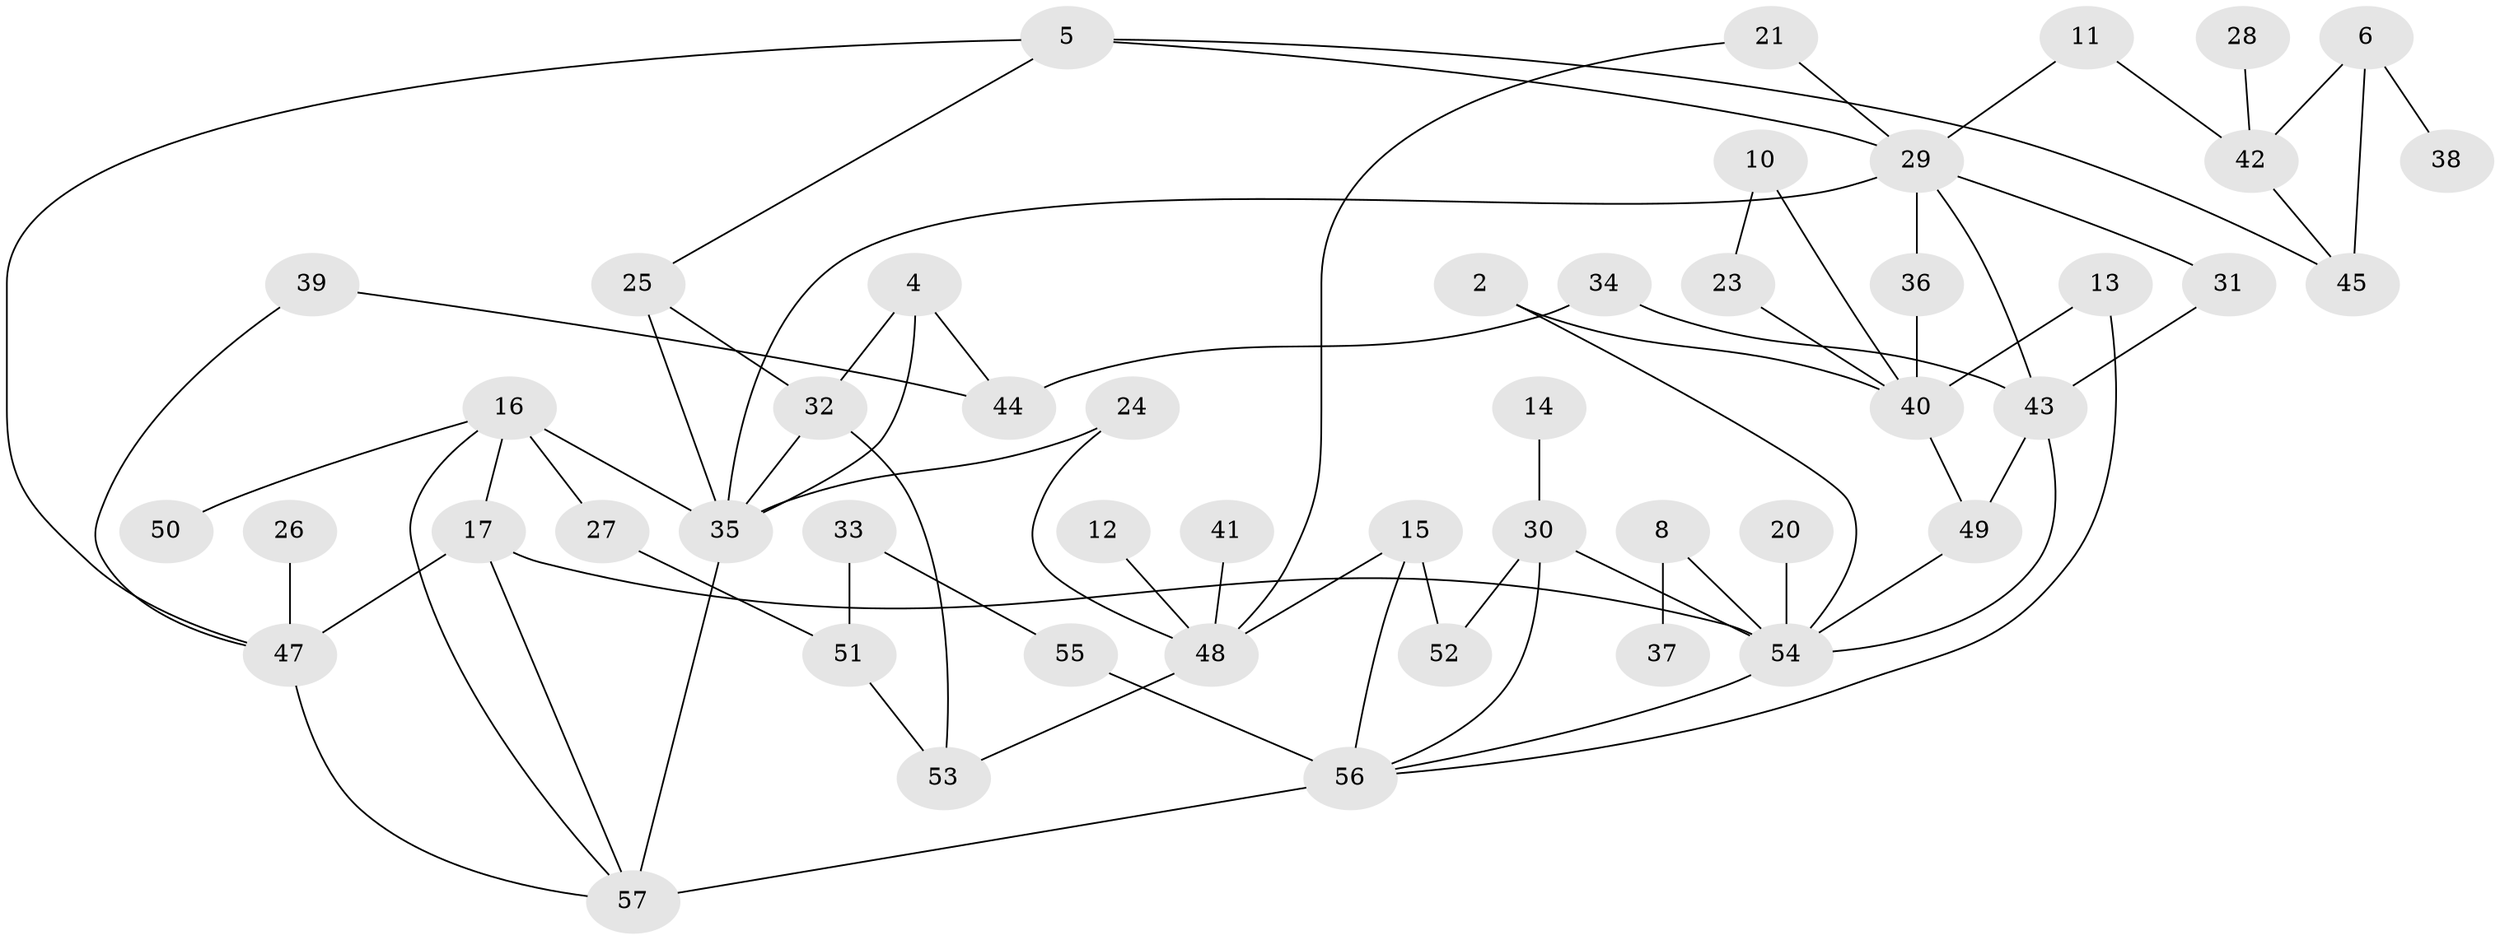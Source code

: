 // original degree distribution, {2: 0.2937062937062937, 3: 0.2867132867132867, 4: 0.0979020979020979, 0: 0.055944055944055944, 6: 0.02097902097902098, 1: 0.21678321678321677, 5: 0.027972027972027972}
// Generated by graph-tools (version 1.1) at 2025/35/03/04/25 23:35:46]
// undirected, 49 vertices, 74 edges
graph export_dot {
  node [color=gray90,style=filled];
  2;
  4;
  5;
  6;
  8;
  10;
  11;
  12;
  13;
  14;
  15;
  16;
  17;
  20;
  21;
  23;
  24;
  25;
  26;
  27;
  28;
  29;
  30;
  31;
  32;
  33;
  34;
  35;
  36;
  37;
  38;
  39;
  40;
  41;
  42;
  43;
  44;
  45;
  47;
  48;
  49;
  50;
  51;
  52;
  53;
  54;
  55;
  56;
  57;
  2 -- 40 [weight=1.0];
  2 -- 54 [weight=1.0];
  4 -- 32 [weight=1.0];
  4 -- 35 [weight=1.0];
  4 -- 44 [weight=1.0];
  5 -- 25 [weight=1.0];
  5 -- 29 [weight=1.0];
  5 -- 45 [weight=1.0];
  5 -- 47 [weight=1.0];
  6 -- 38 [weight=1.0];
  6 -- 42 [weight=1.0];
  6 -- 45 [weight=1.0];
  8 -- 37 [weight=1.0];
  8 -- 54 [weight=1.0];
  10 -- 23 [weight=1.0];
  10 -- 40 [weight=1.0];
  11 -- 29 [weight=1.0];
  11 -- 42 [weight=1.0];
  12 -- 48 [weight=1.0];
  13 -- 40 [weight=1.0];
  13 -- 56 [weight=1.0];
  14 -- 30 [weight=1.0];
  15 -- 48 [weight=1.0];
  15 -- 52 [weight=1.0];
  15 -- 56 [weight=1.0];
  16 -- 17 [weight=1.0];
  16 -- 27 [weight=1.0];
  16 -- 35 [weight=2.0];
  16 -- 50 [weight=1.0];
  16 -- 57 [weight=1.0];
  17 -- 47 [weight=2.0];
  17 -- 54 [weight=1.0];
  17 -- 57 [weight=1.0];
  20 -- 54 [weight=2.0];
  21 -- 29 [weight=1.0];
  21 -- 48 [weight=1.0];
  23 -- 40 [weight=1.0];
  24 -- 35 [weight=1.0];
  24 -- 48 [weight=1.0];
  25 -- 32 [weight=1.0];
  25 -- 35 [weight=1.0];
  26 -- 47 [weight=1.0];
  27 -- 51 [weight=1.0];
  28 -- 42 [weight=1.0];
  29 -- 31 [weight=1.0];
  29 -- 35 [weight=1.0];
  29 -- 36 [weight=1.0];
  29 -- 43 [weight=1.0];
  30 -- 52 [weight=1.0];
  30 -- 54 [weight=1.0];
  30 -- 56 [weight=1.0];
  31 -- 43 [weight=1.0];
  32 -- 35 [weight=1.0];
  32 -- 53 [weight=1.0];
  33 -- 51 [weight=1.0];
  33 -- 55 [weight=1.0];
  34 -- 43 [weight=1.0];
  34 -- 44 [weight=1.0];
  35 -- 57 [weight=1.0];
  36 -- 40 [weight=1.0];
  39 -- 44 [weight=1.0];
  39 -- 47 [weight=1.0];
  40 -- 49 [weight=1.0];
  41 -- 48 [weight=1.0];
  42 -- 45 [weight=1.0];
  43 -- 49 [weight=1.0];
  43 -- 54 [weight=1.0];
  47 -- 57 [weight=1.0];
  48 -- 53 [weight=1.0];
  49 -- 54 [weight=1.0];
  51 -- 53 [weight=1.0];
  54 -- 56 [weight=1.0];
  55 -- 56 [weight=1.0];
  56 -- 57 [weight=2.0];
}

